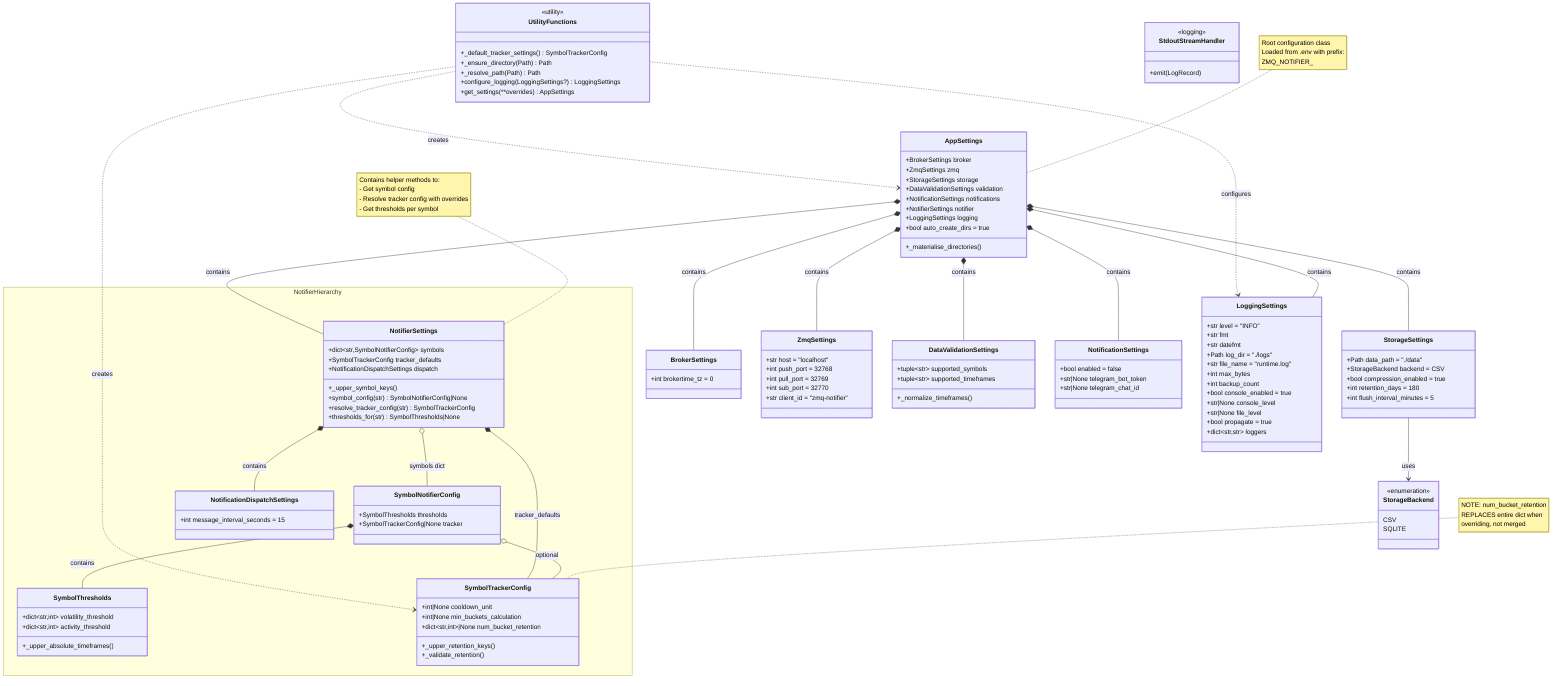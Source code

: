 classDiagram
    %% Enums
    class StorageBackend {
        <<enumeration>>
        CSV
        SQLITE
    }


    %% Simple Configuration Classes
    class BrokerSettings {
        +int brokertime_tz = 0
    }

    class ZmqSettings {
        +str host = "localhost"
        +int push_port = 32768
        +int pull_port = 32769
        +int sub_port = 32770
        +str client_id = "zmq-notifier"
    }

    class StorageSettings {
        +Path data_path = "./data"
        +StorageBackend backend = CSV
        +bool compression_enabled = true
        +int retention_days = 180
        +int flush_interval_minutes = 5
    }

    class DataValidationSettings {
        +tuple~str~ supported_symbols
        +tuple~str~ supported_timeframes
        +_normalize_timeframes()
    }

    class NotificationSettings {
        +bool enabled = false
        +str|None telegram_bot_token
        +str|None telegram_chat_id
    }

    class LoggingSettings {
        +str level = "INFO"
        +str fmt
        +str datefmt
        +Path log_dir = "./logs"
        +str file_name = "runtime.log"
        +int max_bytes
        +int backup_count
        +bool console_enabled = true
        +str|None console_level
        +str|None file_level
        +bool propagate = true
        +dict~str,str~ loggers
    }

    %% ========================================================================
    %% NOTIFIER CONFIGURATION HIERARCHY (grouped namespace)
    %% ========================================================================
    namespace NotifierHierarchy {
        class SymbolThresholds {
            +dict~str,int~ volatility_threshold
            +dict~str,int~ activity_threshold
            +_upper_absolute_timeframes()
        }

        class SymbolTrackerConfig {
            +int|None cooldown_unit
            +int|None min_buckets_calculation
            +dict~str,int~|None num_bucket_retention
            +_upper_retention_keys()
            +_validate_retention()
        }

        class SymbolNotifierConfig {
            +SymbolThresholds thresholds
            +SymbolTrackerConfig|None tracker
        }

        class NotificationDispatchSettings {
            +int message_interval_seconds = 15
        }

        class NotifierSettings {
            +dict~str,SymbolNotifierConfig~ symbols
            +SymbolTrackerConfig tracker_defaults
            +NotificationDispatchSettings dispatch
            +_upper_symbol_keys()
            +symbol_config(str) SymbolNotifierConfig|None
            +resolve_tracker_config(str) SymbolTrackerConfig
            +thresholds_for(str) SymbolThresholds|None
        }
    }
    %% ========================================================================

    %% Top-level Application Settings
    class AppSettings {
        +BrokerSettings broker
        +ZmqSettings zmq
        +StorageSettings storage
        +DataValidationSettings validation
        +NotificationSettings notifications
        +NotifierSettings notifier
        +LoggingSettings logging
        +bool auto_create_dirs = true
        +_materialise_directories()
    }

    %% Helper Functions
    class UtilityFunctions {
        <<utility>>
        +_default_tracker_settings() SymbolTrackerConfig
        +_ensure_directory(Path) Path
        +_resolve_path(Path) Path
        +configure_logging(LoggingSettings?) LoggingSettings
        +get_settings(**overrides) AppSettings
    }

    class StdoutStreamHandler {
        <<logging>>
        +emit(LogRecord)
    }

    %% Relationships - Simple configs
    StorageSettings --> StorageBackend : uses

    %% Relationships - Notifier hierarchy (within namespace)
    SymbolNotifierConfig *-- SymbolThresholds : contains
    SymbolNotifierConfig o-- SymbolTrackerConfig : optional

    NotifierSettings *-- NotificationDispatchSettings : contains
    NotifierSettings *-- SymbolTrackerConfig : tracker_defaults
    NotifierSettings o-- SymbolNotifierConfig : symbols dict

    %% Relationships - AppSettings to all configs
    AppSettings *-- BrokerSettings : contains
    AppSettings *-- ZmqSettings : contains
    AppSettings *-- StorageSettings : contains
    AppSettings *-- DataValidationSettings : contains
    AppSettings *-- NotificationSettings : contains
    AppSettings *-- NotifierSettings : contains
    AppSettings *-- LoggingSettings : contains

    %% Utility relationships
    UtilityFunctions ..> SymbolTrackerConfig : creates
    UtilityFunctions ..> AppSettings : creates
    UtilityFunctions ..> LoggingSettings : configures

    %% Notes
    note for NotifierSettings "Contains helper methods to:<br>- Get symbol config<br>- Resolve tracker config with overrides<br>- Get thresholds per symbol"
    note for AppSettings "Root configuration class<br>Loaded from .env with prefix:<br>ZMQ_NOTIFIER_"
    note for SymbolTrackerConfig "NOTE: num_bucket_retention<br>REPLACES entire dict when<br>overriding, not merged"
